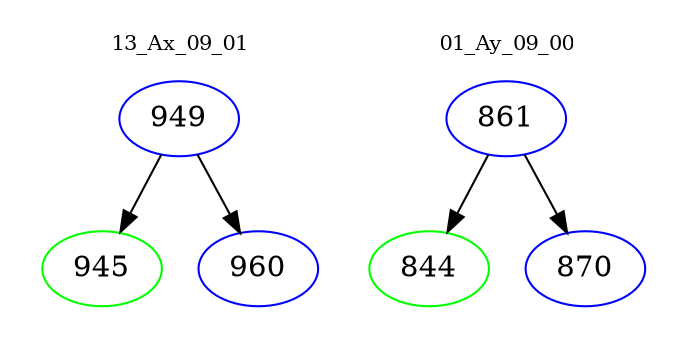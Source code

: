 digraph{
subgraph cluster_0 {
color = white
label = "13_Ax_09_01";
fontsize=10;
T0_949 [label="949", color="blue"]
T0_949 -> T0_945 [color="black"]
T0_945 [label="945", color="green"]
T0_949 -> T0_960 [color="black"]
T0_960 [label="960", color="blue"]
}
subgraph cluster_1 {
color = white
label = "01_Ay_09_00";
fontsize=10;
T1_861 [label="861", color="blue"]
T1_861 -> T1_844 [color="black"]
T1_844 [label="844", color="green"]
T1_861 -> T1_870 [color="black"]
T1_870 [label="870", color="blue"]
}
}
